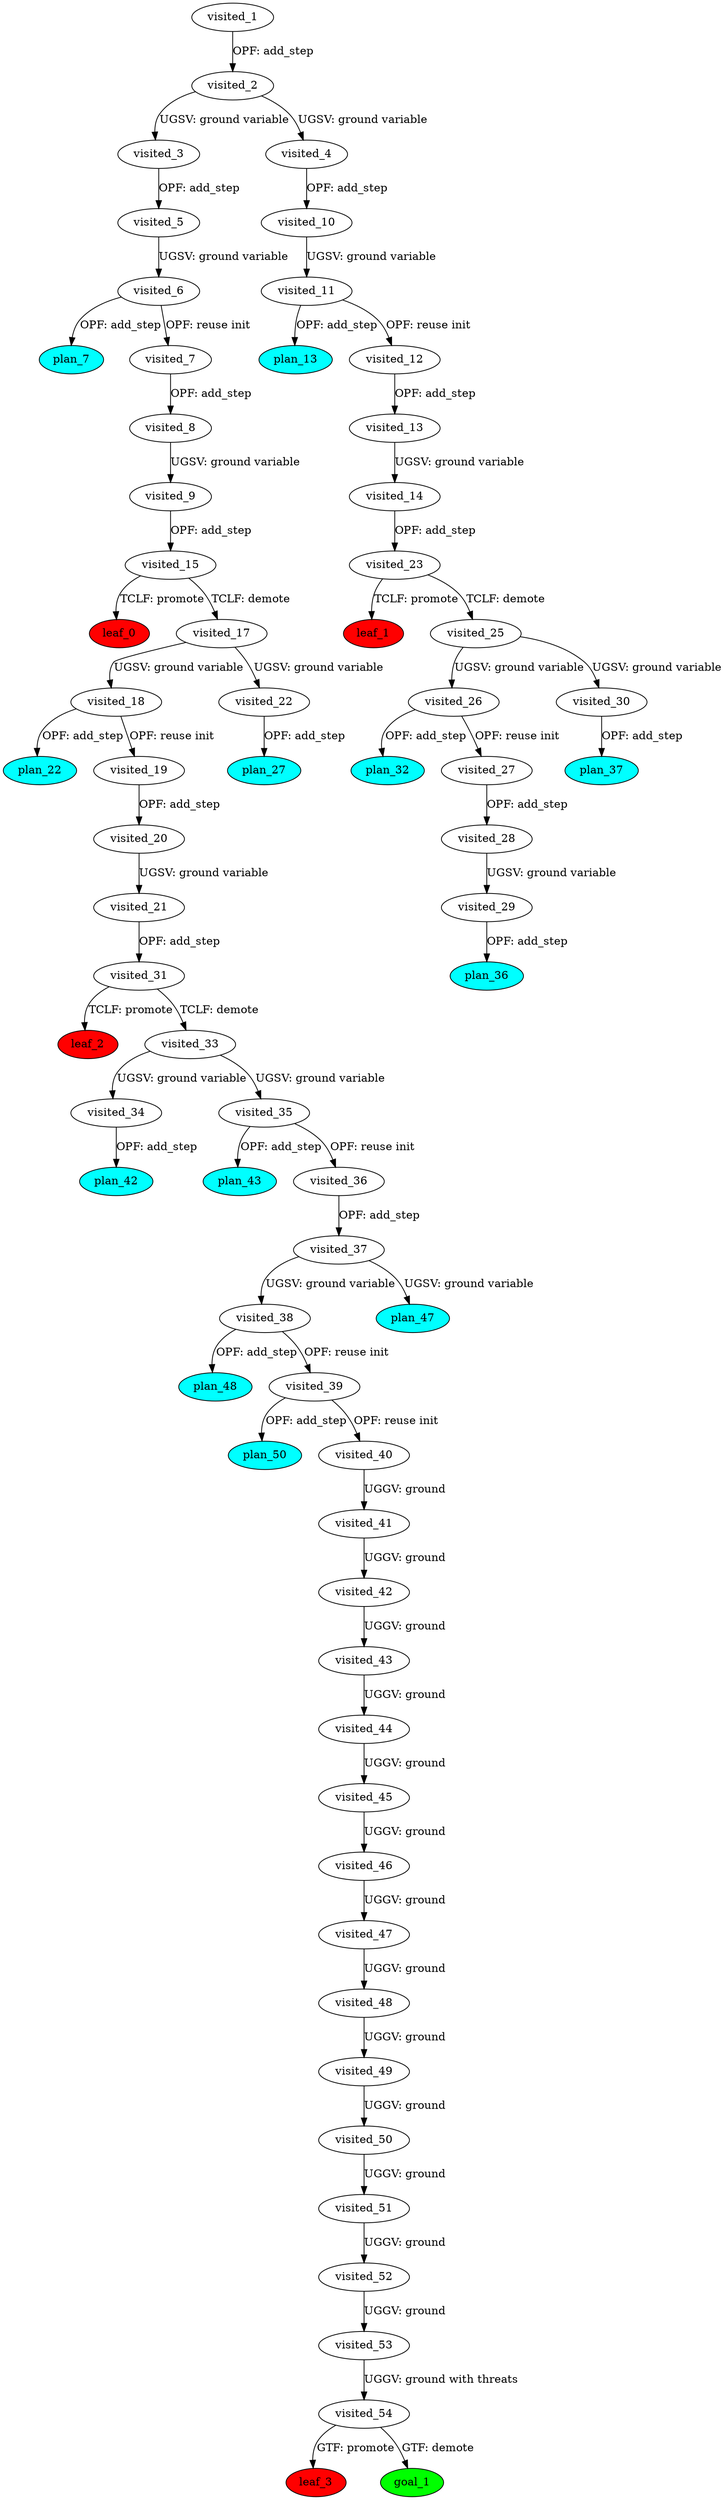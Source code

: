 digraph {
	"7bfeadd1-9882-a61a-d7fc-88c5e6f467b9" [label=plan_0 fillcolor=cyan style=filled]
	"7bfeadd1-9882-a61a-d7fc-88c5e6f467b9" [label=visited_1 fillcolor=white style=filled]
	"4a2f2373-f777-c816-85ef-875e26755363" [label=plan_1 fillcolor=cyan style=filled]
	"7bfeadd1-9882-a61a-d7fc-88c5e6f467b9" -> "4a2f2373-f777-c816-85ef-875e26755363" [label="OPF: add_step"]
	"4a2f2373-f777-c816-85ef-875e26755363" [label=visited_2 fillcolor=white style=filled]
	"8082a0ee-dbe8-1d7a-c907-03e848841707" [label=plan_2 fillcolor=cyan style=filled]
	"4a2f2373-f777-c816-85ef-875e26755363" -> "8082a0ee-dbe8-1d7a-c907-03e848841707" [label="UGSV: ground variable"]
	"8f8d4107-c4d5-ac13-f561-d900aa52cdf3" [label=plan_3 fillcolor=cyan style=filled]
	"4a2f2373-f777-c816-85ef-875e26755363" -> "8f8d4107-c4d5-ac13-f561-d900aa52cdf3" [label="UGSV: ground variable"]
	"8082a0ee-dbe8-1d7a-c907-03e848841707" [label=visited_3 fillcolor=white style=filled]
	"b69415c7-1604-52b7-f424-b79c27b0816b" [label=plan_4 fillcolor=cyan style=filled]
	"8082a0ee-dbe8-1d7a-c907-03e848841707" -> "b69415c7-1604-52b7-f424-b79c27b0816b" [label="OPF: add_step"]
	"8f8d4107-c4d5-ac13-f561-d900aa52cdf3" [label=visited_4 fillcolor=white style=filled]
	"23a10fdd-9402-c7be-cdeb-dd3c528e0ae8" [label=plan_5 fillcolor=cyan style=filled]
	"8f8d4107-c4d5-ac13-f561-d900aa52cdf3" -> "23a10fdd-9402-c7be-cdeb-dd3c528e0ae8" [label="OPF: add_step"]
	"b69415c7-1604-52b7-f424-b79c27b0816b" [label=visited_5 fillcolor=white style=filled]
	"e99d6b91-0715-92d9-7616-b5036906b588" [label=plan_6 fillcolor=cyan style=filled]
	"b69415c7-1604-52b7-f424-b79c27b0816b" -> "e99d6b91-0715-92d9-7616-b5036906b588" [label="UGSV: ground variable"]
	"e99d6b91-0715-92d9-7616-b5036906b588" [label=visited_6 fillcolor=white style=filled]
	"c44b04e8-f51e-2df3-06c3-998e8f14aac7" [label=plan_7 fillcolor=cyan style=filled]
	"e99d6b91-0715-92d9-7616-b5036906b588" -> "c44b04e8-f51e-2df3-06c3-998e8f14aac7" [label="OPF: add_step"]
	"15ac37f0-0de9-a283-d6d5-aed275d106f2" [label=plan_8 fillcolor=cyan style=filled]
	"e99d6b91-0715-92d9-7616-b5036906b588" -> "15ac37f0-0de9-a283-d6d5-aed275d106f2" [label="OPF: reuse init"]
	"15ac37f0-0de9-a283-d6d5-aed275d106f2" [label=visited_7 fillcolor=white style=filled]
	"fc75de3d-d473-f3b5-452a-2da70e00583d" [label=plan_9 fillcolor=cyan style=filled]
	"15ac37f0-0de9-a283-d6d5-aed275d106f2" -> "fc75de3d-d473-f3b5-452a-2da70e00583d" [label="OPF: add_step"]
	"fc75de3d-d473-f3b5-452a-2da70e00583d" [label=visited_8 fillcolor=white style=filled]
	"33611134-b012-00ab-9fa8-70407c260521" [label=plan_10 fillcolor=cyan style=filled]
	"fc75de3d-d473-f3b5-452a-2da70e00583d" -> "33611134-b012-00ab-9fa8-70407c260521" [label="UGSV: ground variable"]
	"33611134-b012-00ab-9fa8-70407c260521" [label=visited_9 fillcolor=white style=filled]
	"272c7482-0002-572a-1130-38f51d5d8f65" [label=plan_11 fillcolor=cyan style=filled]
	"33611134-b012-00ab-9fa8-70407c260521" -> "272c7482-0002-572a-1130-38f51d5d8f65" [label="OPF: add_step"]
	"23a10fdd-9402-c7be-cdeb-dd3c528e0ae8" [label=visited_10 fillcolor=white style=filled]
	"82f2a59e-2bb7-f146-3d9d-542aa84fa67f" [label=plan_12 fillcolor=cyan style=filled]
	"23a10fdd-9402-c7be-cdeb-dd3c528e0ae8" -> "82f2a59e-2bb7-f146-3d9d-542aa84fa67f" [label="UGSV: ground variable"]
	"82f2a59e-2bb7-f146-3d9d-542aa84fa67f" [label=visited_11 fillcolor=white style=filled]
	"334a34a8-8bf3-49a3-b31a-dd22bdddbd36" [label=plan_13 fillcolor=cyan style=filled]
	"82f2a59e-2bb7-f146-3d9d-542aa84fa67f" -> "334a34a8-8bf3-49a3-b31a-dd22bdddbd36" [label="OPF: add_step"]
	"a83db2df-e4aa-212a-a682-13c7a525dcd0" [label=plan_14 fillcolor=cyan style=filled]
	"82f2a59e-2bb7-f146-3d9d-542aa84fa67f" -> "a83db2df-e4aa-212a-a682-13c7a525dcd0" [label="OPF: reuse init"]
	"a83db2df-e4aa-212a-a682-13c7a525dcd0" [label=visited_12 fillcolor=white style=filled]
	"e879c9a6-0ae9-eacc-71c9-66b39eb03954" [label=plan_15 fillcolor=cyan style=filled]
	"a83db2df-e4aa-212a-a682-13c7a525dcd0" -> "e879c9a6-0ae9-eacc-71c9-66b39eb03954" [label="OPF: add_step"]
	"e879c9a6-0ae9-eacc-71c9-66b39eb03954" [label=visited_13 fillcolor=white style=filled]
	"d6de0902-ea89-7692-1176-37b264d88360" [label=plan_16 fillcolor=cyan style=filled]
	"e879c9a6-0ae9-eacc-71c9-66b39eb03954" -> "d6de0902-ea89-7692-1176-37b264d88360" [label="UGSV: ground variable"]
	"d6de0902-ea89-7692-1176-37b264d88360" [label=visited_14 fillcolor=white style=filled]
	"f66a015b-6063-cb32-7bd6-b0b5a5278097" [label=plan_17 fillcolor=cyan style=filled]
	"d6de0902-ea89-7692-1176-37b264d88360" -> "f66a015b-6063-cb32-7bd6-b0b5a5278097" [label="OPF: add_step"]
	"272c7482-0002-572a-1130-38f51d5d8f65" [label=visited_15 fillcolor=white style=filled]
	"ead217d1-cefd-7dee-c590-f851fb385671" [label=plan_18 fillcolor=cyan style=filled]
	"272c7482-0002-572a-1130-38f51d5d8f65" -> "ead217d1-cefd-7dee-c590-f851fb385671" [label="TCLF: promote"]
	"1afd943c-3c92-f1ab-cbac-c3c6bb8ec1cb" [label=plan_19 fillcolor=cyan style=filled]
	"272c7482-0002-572a-1130-38f51d5d8f65" -> "1afd943c-3c92-f1ab-cbac-c3c6bb8ec1cb" [label="TCLF: demote"]
	"ead217d1-cefd-7dee-c590-f851fb385671" [label=visited_16 fillcolor=white style=filled]
	"ead217d1-cefd-7dee-c590-f851fb385671" [label=leaf_0 fillcolor=red style=filled]
	"1afd943c-3c92-f1ab-cbac-c3c6bb8ec1cb" [label=visited_17 fillcolor=white style=filled]
	"ba68e69f-2c8b-2151-e179-2fcde658eb6a" [label=plan_20 fillcolor=cyan style=filled]
	"1afd943c-3c92-f1ab-cbac-c3c6bb8ec1cb" -> "ba68e69f-2c8b-2151-e179-2fcde658eb6a" [label="UGSV: ground variable"]
	"f92b7b46-c17d-049c-6253-4b28e47919dd" [label=plan_21 fillcolor=cyan style=filled]
	"1afd943c-3c92-f1ab-cbac-c3c6bb8ec1cb" -> "f92b7b46-c17d-049c-6253-4b28e47919dd" [label="UGSV: ground variable"]
	"ba68e69f-2c8b-2151-e179-2fcde658eb6a" [label=visited_18 fillcolor=white style=filled]
	"0fda6ca4-107a-8bcc-ec20-d2016b88ccd0" [label=plan_22 fillcolor=cyan style=filled]
	"ba68e69f-2c8b-2151-e179-2fcde658eb6a" -> "0fda6ca4-107a-8bcc-ec20-d2016b88ccd0" [label="OPF: add_step"]
	"874db4a6-d057-ab85-6f1e-c0de297eb3f4" [label=plan_23 fillcolor=cyan style=filled]
	"ba68e69f-2c8b-2151-e179-2fcde658eb6a" -> "874db4a6-d057-ab85-6f1e-c0de297eb3f4" [label="OPF: reuse init"]
	"874db4a6-d057-ab85-6f1e-c0de297eb3f4" [label=visited_19 fillcolor=white style=filled]
	"16054b9e-313a-4c74-ca3d-b769cf052461" [label=plan_24 fillcolor=cyan style=filled]
	"874db4a6-d057-ab85-6f1e-c0de297eb3f4" -> "16054b9e-313a-4c74-ca3d-b769cf052461" [label="OPF: add_step"]
	"16054b9e-313a-4c74-ca3d-b769cf052461" [label=visited_20 fillcolor=white style=filled]
	"91b3f921-1224-615f-dfbc-f340604948be" [label=plan_25 fillcolor=cyan style=filled]
	"16054b9e-313a-4c74-ca3d-b769cf052461" -> "91b3f921-1224-615f-dfbc-f340604948be" [label="UGSV: ground variable"]
	"91b3f921-1224-615f-dfbc-f340604948be" [label=visited_21 fillcolor=white style=filled]
	"7fab9b07-1e30-7f10-19d5-6f424c589a8e" [label=plan_26 fillcolor=cyan style=filled]
	"91b3f921-1224-615f-dfbc-f340604948be" -> "7fab9b07-1e30-7f10-19d5-6f424c589a8e" [label="OPF: add_step"]
	"f92b7b46-c17d-049c-6253-4b28e47919dd" [label=visited_22 fillcolor=white style=filled]
	"3354b4be-42c9-1aaf-6be1-3e78568a220d" [label=plan_27 fillcolor=cyan style=filled]
	"f92b7b46-c17d-049c-6253-4b28e47919dd" -> "3354b4be-42c9-1aaf-6be1-3e78568a220d" [label="OPF: add_step"]
	"f66a015b-6063-cb32-7bd6-b0b5a5278097" [label=visited_23 fillcolor=white style=filled]
	"21249735-f254-6c17-7a90-c4868d2a3484" [label=plan_28 fillcolor=cyan style=filled]
	"f66a015b-6063-cb32-7bd6-b0b5a5278097" -> "21249735-f254-6c17-7a90-c4868d2a3484" [label="TCLF: promote"]
	"1aa3c18e-0aaf-8962-b92c-23e3454009f2" [label=plan_29 fillcolor=cyan style=filled]
	"f66a015b-6063-cb32-7bd6-b0b5a5278097" -> "1aa3c18e-0aaf-8962-b92c-23e3454009f2" [label="TCLF: demote"]
	"21249735-f254-6c17-7a90-c4868d2a3484" [label=visited_24 fillcolor=white style=filled]
	"21249735-f254-6c17-7a90-c4868d2a3484" [label=leaf_1 fillcolor=red style=filled]
	"1aa3c18e-0aaf-8962-b92c-23e3454009f2" [label=visited_25 fillcolor=white style=filled]
	"39a9a8a9-81f2-5a73-7f20-f661091d1643" [label=plan_30 fillcolor=cyan style=filled]
	"1aa3c18e-0aaf-8962-b92c-23e3454009f2" -> "39a9a8a9-81f2-5a73-7f20-f661091d1643" [label="UGSV: ground variable"]
	"7a438217-6e77-cdd3-59aa-7cd5a67c7bd7" [label=plan_31 fillcolor=cyan style=filled]
	"1aa3c18e-0aaf-8962-b92c-23e3454009f2" -> "7a438217-6e77-cdd3-59aa-7cd5a67c7bd7" [label="UGSV: ground variable"]
	"39a9a8a9-81f2-5a73-7f20-f661091d1643" [label=visited_26 fillcolor=white style=filled]
	"e05f039c-d98e-b024-c813-20254dacd33c" [label=plan_32 fillcolor=cyan style=filled]
	"39a9a8a9-81f2-5a73-7f20-f661091d1643" -> "e05f039c-d98e-b024-c813-20254dacd33c" [label="OPF: add_step"]
	"5a0ed9b7-5e22-27d4-e74f-232bfb876271" [label=plan_33 fillcolor=cyan style=filled]
	"39a9a8a9-81f2-5a73-7f20-f661091d1643" -> "5a0ed9b7-5e22-27d4-e74f-232bfb876271" [label="OPF: reuse init"]
	"5a0ed9b7-5e22-27d4-e74f-232bfb876271" [label=visited_27 fillcolor=white style=filled]
	"eb068b1e-6fc0-174f-57d7-14f13192c29c" [label=plan_34 fillcolor=cyan style=filled]
	"5a0ed9b7-5e22-27d4-e74f-232bfb876271" -> "eb068b1e-6fc0-174f-57d7-14f13192c29c" [label="OPF: add_step"]
	"eb068b1e-6fc0-174f-57d7-14f13192c29c" [label=visited_28 fillcolor=white style=filled]
	"34b34dcb-8b2c-65b5-f039-0686400d083a" [label=plan_35 fillcolor=cyan style=filled]
	"eb068b1e-6fc0-174f-57d7-14f13192c29c" -> "34b34dcb-8b2c-65b5-f039-0686400d083a" [label="UGSV: ground variable"]
	"34b34dcb-8b2c-65b5-f039-0686400d083a" [label=visited_29 fillcolor=white style=filled]
	"dbd7b4b4-ea44-0cc9-e5cb-bf135b619ebe" [label=plan_36 fillcolor=cyan style=filled]
	"34b34dcb-8b2c-65b5-f039-0686400d083a" -> "dbd7b4b4-ea44-0cc9-e5cb-bf135b619ebe" [label="OPF: add_step"]
	"7a438217-6e77-cdd3-59aa-7cd5a67c7bd7" [label=visited_30 fillcolor=white style=filled]
	"70b6052f-b2c6-8986-3c2f-db76fa584a4b" [label=plan_37 fillcolor=cyan style=filled]
	"7a438217-6e77-cdd3-59aa-7cd5a67c7bd7" -> "70b6052f-b2c6-8986-3c2f-db76fa584a4b" [label="OPF: add_step"]
	"7fab9b07-1e30-7f10-19d5-6f424c589a8e" [label=visited_31 fillcolor=white style=filled]
	"efede7bb-5909-b7d6-c353-b9e48aa2f756" [label=plan_38 fillcolor=cyan style=filled]
	"7fab9b07-1e30-7f10-19d5-6f424c589a8e" -> "efede7bb-5909-b7d6-c353-b9e48aa2f756" [label="TCLF: promote"]
	"c125798e-9bd6-5690-e8f9-4c8806a76b07" [label=plan_39 fillcolor=cyan style=filled]
	"7fab9b07-1e30-7f10-19d5-6f424c589a8e" -> "c125798e-9bd6-5690-e8f9-4c8806a76b07" [label="TCLF: demote"]
	"efede7bb-5909-b7d6-c353-b9e48aa2f756" [label=visited_32 fillcolor=white style=filled]
	"efede7bb-5909-b7d6-c353-b9e48aa2f756" [label=leaf_2 fillcolor=red style=filled]
	"c125798e-9bd6-5690-e8f9-4c8806a76b07" [label=visited_33 fillcolor=white style=filled]
	"d4022243-ec35-fb0c-5612-66fbe4a6bf51" [label=plan_40 fillcolor=cyan style=filled]
	"c125798e-9bd6-5690-e8f9-4c8806a76b07" -> "d4022243-ec35-fb0c-5612-66fbe4a6bf51" [label="UGSV: ground variable"]
	"c0d978e7-cf6c-2143-4335-5860e84e9da0" [label=plan_41 fillcolor=cyan style=filled]
	"c125798e-9bd6-5690-e8f9-4c8806a76b07" -> "c0d978e7-cf6c-2143-4335-5860e84e9da0" [label="UGSV: ground variable"]
	"d4022243-ec35-fb0c-5612-66fbe4a6bf51" [label=visited_34 fillcolor=white style=filled]
	"07001750-c1db-480a-376f-6fff97491088" [label=plan_42 fillcolor=cyan style=filled]
	"d4022243-ec35-fb0c-5612-66fbe4a6bf51" -> "07001750-c1db-480a-376f-6fff97491088" [label="OPF: add_step"]
	"c0d978e7-cf6c-2143-4335-5860e84e9da0" [label=visited_35 fillcolor=white style=filled]
	"ffb1c192-15e5-be78-463e-9bb3f37296a2" [label=plan_43 fillcolor=cyan style=filled]
	"c0d978e7-cf6c-2143-4335-5860e84e9da0" -> "ffb1c192-15e5-be78-463e-9bb3f37296a2" [label="OPF: add_step"]
	"145d2f7e-f057-712b-945e-b87f0eff6a6b" [label=plan_44 fillcolor=cyan style=filled]
	"c0d978e7-cf6c-2143-4335-5860e84e9da0" -> "145d2f7e-f057-712b-945e-b87f0eff6a6b" [label="OPF: reuse init"]
	"145d2f7e-f057-712b-945e-b87f0eff6a6b" [label=visited_36 fillcolor=white style=filled]
	"8d2bb00b-9c3e-7d79-e5a4-b1b446c524a5" [label=plan_45 fillcolor=cyan style=filled]
	"145d2f7e-f057-712b-945e-b87f0eff6a6b" -> "8d2bb00b-9c3e-7d79-e5a4-b1b446c524a5" [label="OPF: add_step"]
	"8d2bb00b-9c3e-7d79-e5a4-b1b446c524a5" [label=visited_37 fillcolor=white style=filled]
	"1cf98855-719d-b54f-81c6-af4013d5ac4f" [label=plan_46 fillcolor=cyan style=filled]
	"8d2bb00b-9c3e-7d79-e5a4-b1b446c524a5" -> "1cf98855-719d-b54f-81c6-af4013d5ac4f" [label="UGSV: ground variable"]
	"343c1752-3caa-a31e-13d3-c72682d33948" [label=plan_47 fillcolor=cyan style=filled]
	"8d2bb00b-9c3e-7d79-e5a4-b1b446c524a5" -> "343c1752-3caa-a31e-13d3-c72682d33948" [label="UGSV: ground variable"]
	"1cf98855-719d-b54f-81c6-af4013d5ac4f" [label=visited_38 fillcolor=white style=filled]
	"d44260d2-5f11-6839-9203-7fc25366e938" [label=plan_48 fillcolor=cyan style=filled]
	"1cf98855-719d-b54f-81c6-af4013d5ac4f" -> "d44260d2-5f11-6839-9203-7fc25366e938" [label="OPF: add_step"]
	"a8350a40-0858-714d-952a-ed00d4aa826d" [label=plan_49 fillcolor=cyan style=filled]
	"1cf98855-719d-b54f-81c6-af4013d5ac4f" -> "a8350a40-0858-714d-952a-ed00d4aa826d" [label="OPF: reuse init"]
	"a8350a40-0858-714d-952a-ed00d4aa826d" [label=visited_39 fillcolor=white style=filled]
	"c33a8761-618f-178a-266b-4b6db9ec28ff" [label=plan_50 fillcolor=cyan style=filled]
	"a8350a40-0858-714d-952a-ed00d4aa826d" -> "c33a8761-618f-178a-266b-4b6db9ec28ff" [label="OPF: add_step"]
	"f525d556-bb98-abdf-71ec-02ad3db538c9" [label=plan_51 fillcolor=cyan style=filled]
	"a8350a40-0858-714d-952a-ed00d4aa826d" -> "f525d556-bb98-abdf-71ec-02ad3db538c9" [label="OPF: reuse init"]
	"f525d556-bb98-abdf-71ec-02ad3db538c9" [label=visited_40 fillcolor=white style=filled]
	"14669189-5ca4-3e71-68f0-e5f2e1568ad3" [label=plan_52 fillcolor=cyan style=filled]
	"f525d556-bb98-abdf-71ec-02ad3db538c9" -> "14669189-5ca4-3e71-68f0-e5f2e1568ad3" [label="UGGV: ground"]
	"14669189-5ca4-3e71-68f0-e5f2e1568ad3" [label=visited_41 fillcolor=white style=filled]
	"1391d18a-8171-d955-8f7a-1e435a1ba9db" [label=plan_53 fillcolor=cyan style=filled]
	"14669189-5ca4-3e71-68f0-e5f2e1568ad3" -> "1391d18a-8171-d955-8f7a-1e435a1ba9db" [label="UGGV: ground"]
	"1391d18a-8171-d955-8f7a-1e435a1ba9db" [label=visited_42 fillcolor=white style=filled]
	"7bf18cf4-a740-a142-5cbf-7ee6ea258d83" [label=plan_54 fillcolor=cyan style=filled]
	"1391d18a-8171-d955-8f7a-1e435a1ba9db" -> "7bf18cf4-a740-a142-5cbf-7ee6ea258d83" [label="UGGV: ground"]
	"7bf18cf4-a740-a142-5cbf-7ee6ea258d83" [label=visited_43 fillcolor=white style=filled]
	"c94b3a6f-72ef-917e-3af8-34f29aef9aec" [label=plan_55 fillcolor=cyan style=filled]
	"7bf18cf4-a740-a142-5cbf-7ee6ea258d83" -> "c94b3a6f-72ef-917e-3af8-34f29aef9aec" [label="UGGV: ground"]
	"c94b3a6f-72ef-917e-3af8-34f29aef9aec" [label=visited_44 fillcolor=white style=filled]
	"d3ec1562-91c0-69ee-3ad1-c48f6b39c4dc" [label=plan_56 fillcolor=cyan style=filled]
	"c94b3a6f-72ef-917e-3af8-34f29aef9aec" -> "d3ec1562-91c0-69ee-3ad1-c48f6b39c4dc" [label="UGGV: ground"]
	"d3ec1562-91c0-69ee-3ad1-c48f6b39c4dc" [label=visited_45 fillcolor=white style=filled]
	"ecfbc936-2012-6ebb-fc9b-519ad3a81c4f" [label=plan_57 fillcolor=cyan style=filled]
	"d3ec1562-91c0-69ee-3ad1-c48f6b39c4dc" -> "ecfbc936-2012-6ebb-fc9b-519ad3a81c4f" [label="UGGV: ground"]
	"ecfbc936-2012-6ebb-fc9b-519ad3a81c4f" [label=visited_46 fillcolor=white style=filled]
	"e8c5a3b0-c6c5-5054-3eb4-a52789a1321d" [label=plan_58 fillcolor=cyan style=filled]
	"ecfbc936-2012-6ebb-fc9b-519ad3a81c4f" -> "e8c5a3b0-c6c5-5054-3eb4-a52789a1321d" [label="UGGV: ground"]
	"e8c5a3b0-c6c5-5054-3eb4-a52789a1321d" [label=visited_47 fillcolor=white style=filled]
	"aa7898aa-95b2-868b-ac92-275a68599dc4" [label=plan_59 fillcolor=cyan style=filled]
	"e8c5a3b0-c6c5-5054-3eb4-a52789a1321d" -> "aa7898aa-95b2-868b-ac92-275a68599dc4" [label="UGGV: ground"]
	"aa7898aa-95b2-868b-ac92-275a68599dc4" [label=visited_48 fillcolor=white style=filled]
	"cbbd3732-42a1-a429-9b05-0a6c235d2722" [label=plan_60 fillcolor=cyan style=filled]
	"aa7898aa-95b2-868b-ac92-275a68599dc4" -> "cbbd3732-42a1-a429-9b05-0a6c235d2722" [label="UGGV: ground"]
	"cbbd3732-42a1-a429-9b05-0a6c235d2722" [label=visited_49 fillcolor=white style=filled]
	"1e32e3e1-5058-1a4a-5771-3fff49714ec3" [label=plan_61 fillcolor=cyan style=filled]
	"cbbd3732-42a1-a429-9b05-0a6c235d2722" -> "1e32e3e1-5058-1a4a-5771-3fff49714ec3" [label="UGGV: ground"]
	"1e32e3e1-5058-1a4a-5771-3fff49714ec3" [label=visited_50 fillcolor=white style=filled]
	"81496136-6bc8-22f4-6893-a38a14dd9314" [label=plan_62 fillcolor=cyan style=filled]
	"1e32e3e1-5058-1a4a-5771-3fff49714ec3" -> "81496136-6bc8-22f4-6893-a38a14dd9314" [label="UGGV: ground"]
	"81496136-6bc8-22f4-6893-a38a14dd9314" [label=visited_51 fillcolor=white style=filled]
	"7e83e815-9375-8195-25fd-72f4fbb61ff7" [label=plan_63 fillcolor=cyan style=filled]
	"81496136-6bc8-22f4-6893-a38a14dd9314" -> "7e83e815-9375-8195-25fd-72f4fbb61ff7" [label="UGGV: ground"]
	"7e83e815-9375-8195-25fd-72f4fbb61ff7" [label=visited_52 fillcolor=white style=filled]
	"32b6f533-c5cc-0fb0-e1a6-2208a1f40627" [label=plan_64 fillcolor=cyan style=filled]
	"7e83e815-9375-8195-25fd-72f4fbb61ff7" -> "32b6f533-c5cc-0fb0-e1a6-2208a1f40627" [label="UGGV: ground"]
	"32b6f533-c5cc-0fb0-e1a6-2208a1f40627" [label=visited_53 fillcolor=white style=filled]
	"6b2b0c27-1eec-0480-2ab1-803803f89c7b" [label=plan_65 fillcolor=cyan style=filled]
	"32b6f533-c5cc-0fb0-e1a6-2208a1f40627" -> "6b2b0c27-1eec-0480-2ab1-803803f89c7b" [label="UGGV: ground with threats"]
	"6b2b0c27-1eec-0480-2ab1-803803f89c7b" [label=visited_54 fillcolor=white style=filled]
	"b61d1f43-8df8-dff9-c3f8-6f2d436c9e18" [label=plan_66 fillcolor=cyan style=filled]
	"6b2b0c27-1eec-0480-2ab1-803803f89c7b" -> "b61d1f43-8df8-dff9-c3f8-6f2d436c9e18" [label="GTF: promote"]
	"19dad534-be2b-adee-7848-c332ee1caec8" [label=plan_67 fillcolor=cyan style=filled]
	"6b2b0c27-1eec-0480-2ab1-803803f89c7b" -> "19dad534-be2b-adee-7848-c332ee1caec8" [label="GTF: demote"]
	"b61d1f43-8df8-dff9-c3f8-6f2d436c9e18" [label=visited_55 fillcolor=white style=filled]
	"b61d1f43-8df8-dff9-c3f8-6f2d436c9e18" [label=leaf_3 fillcolor=red style=filled]
	"19dad534-be2b-adee-7848-c332ee1caec8" [label=visited_56 fillcolor=white style=filled]
	"19dad534-be2b-adee-7848-c332ee1caec8" [label=goal_1 fillcolor=green style=filled]
}
